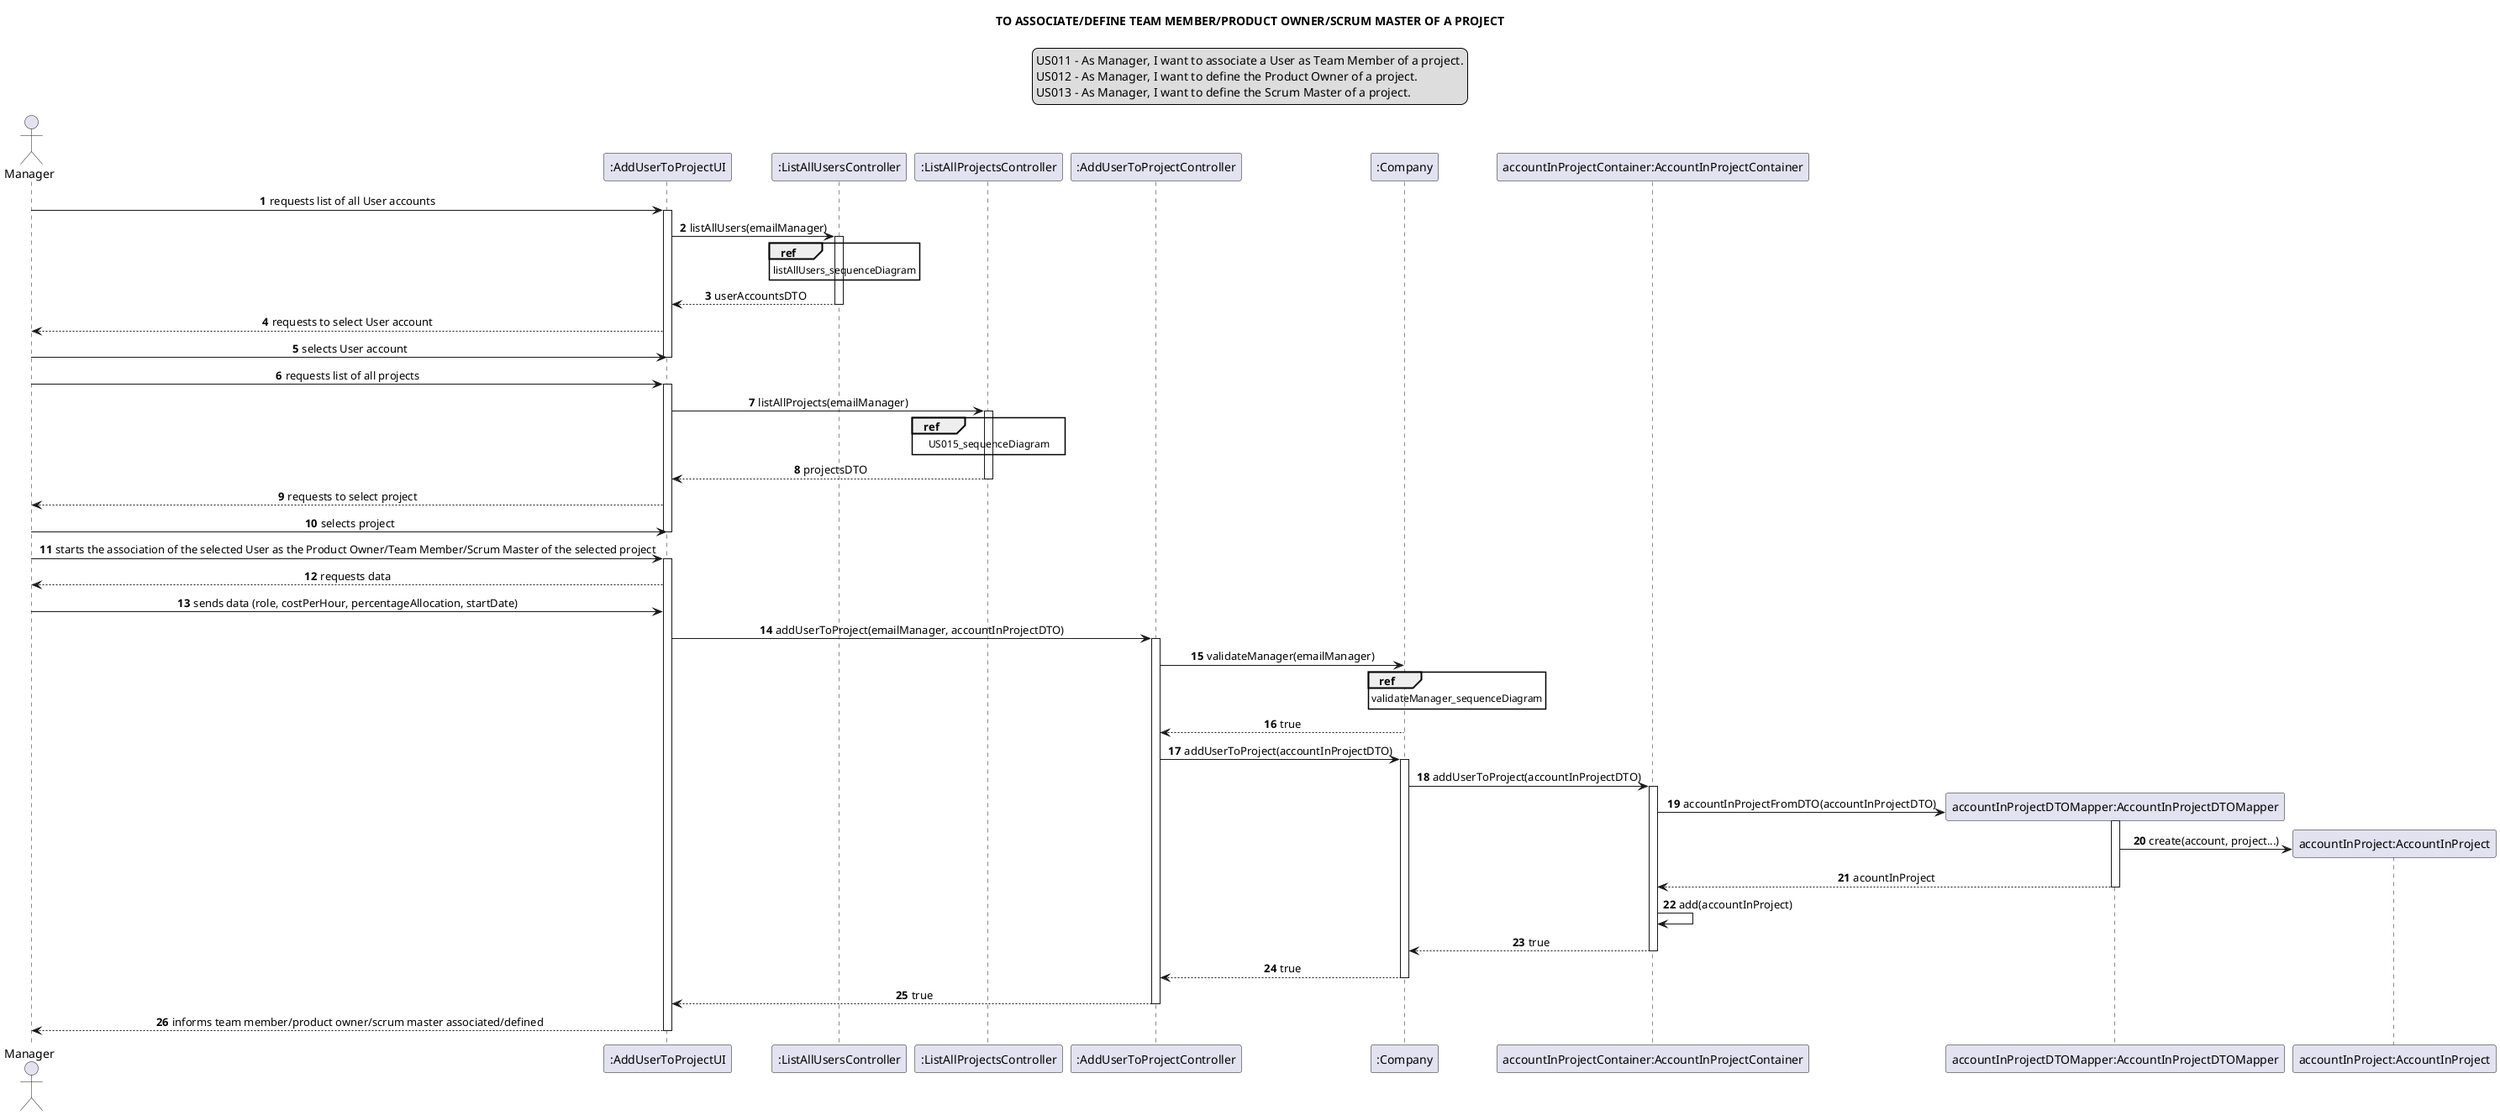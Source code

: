 @startuml
skinparam sequenceMessageAlign center
title TO ASSOCIATE/DEFINE TEAM MEMBER/PRODUCT OWNER/SCRUM MASTER OF A PROJECT
legend top
US011 - As Manager, I want to associate a User as Team Member of a project.
US012 - As Manager, I want to define the Product Owner of a project.
US013 - As Manager, I want to define the Scrum Master of a project.
end legend
autonumber


actor Manager
participant ":AddUserToProjectUI" as ui
participant ":ListAllUsersController" as usersController
participant ":ListAllProjectsController" as projectsController
participant ":AddUserToProjectController" as controller
participant ":Company" as company
participant "accountInProjectContainer:AccountInProjectContainer" as accinprojcont
participant "accountInProjectDTOMapper:AccountInProjectDTOMapper" as mapper
participant "accountInProject:AccountInProject" as accinproj

Manager -> ui: requests list of all User accounts
activate ui
ui -> usersController: listAllUsers(emailManager)
activate usersController
ref over usersController: listAllUsers_sequenceDiagram
usersController --> ui: userAccountsDTO
deactivate usersController
ui --> Manager: requests to select User account
Manager -> ui: selects User account
deactivate ui
Manager -> ui: requests list of all projects
activate ui
ui -> projectsController: listAllProjects(emailManager)
activate projectsController
ref over projectsController: US015_sequenceDiagram
projectsController --> ui: projectsDTO
deactivate projectsController
ui --> Manager: requests to select project
Manager -> ui: selects project
deactivate ui


Manager -> ui: starts the association of the selected User as the Product Owner/Team Member/Scrum Master of the selected project
activate ui
ui --> Manager: requests data
Manager -> ui: sends data (role, costPerHour, percentageAllocation, startDate)
ui -> controller: addUserToProject(emailManager, accountInProjectDTO)
activate controller
controller -> company: validateManager(emailManager)
ref over company: validateManager_sequenceDiagram
company --> controller: true
controller -> company: addUserToProject(accountInProjectDTO)
activate company
company -> accinprojcont: addUserToProject(accountInProjectDTO)
activate accinprojcont
create mapper
accinprojcont -> mapper: accountInProjectFromDTO(accountInProjectDTO)
activate mapper
create accinproj
mapper -> accinproj: create(account, project...)
mapper --> accinprojcont: acountInProject
deactivate mapper
accinprojcont -> accinprojcont: add(accountInProject)
accinprojcont --> company: true
deactivate accinprojcont
company --> controller: true
deactivate company
controller --> ui: true
deactivate controller
ui --> Manager: informs team member/product owner/scrum master associated/defined
deactivate ui
@enduml